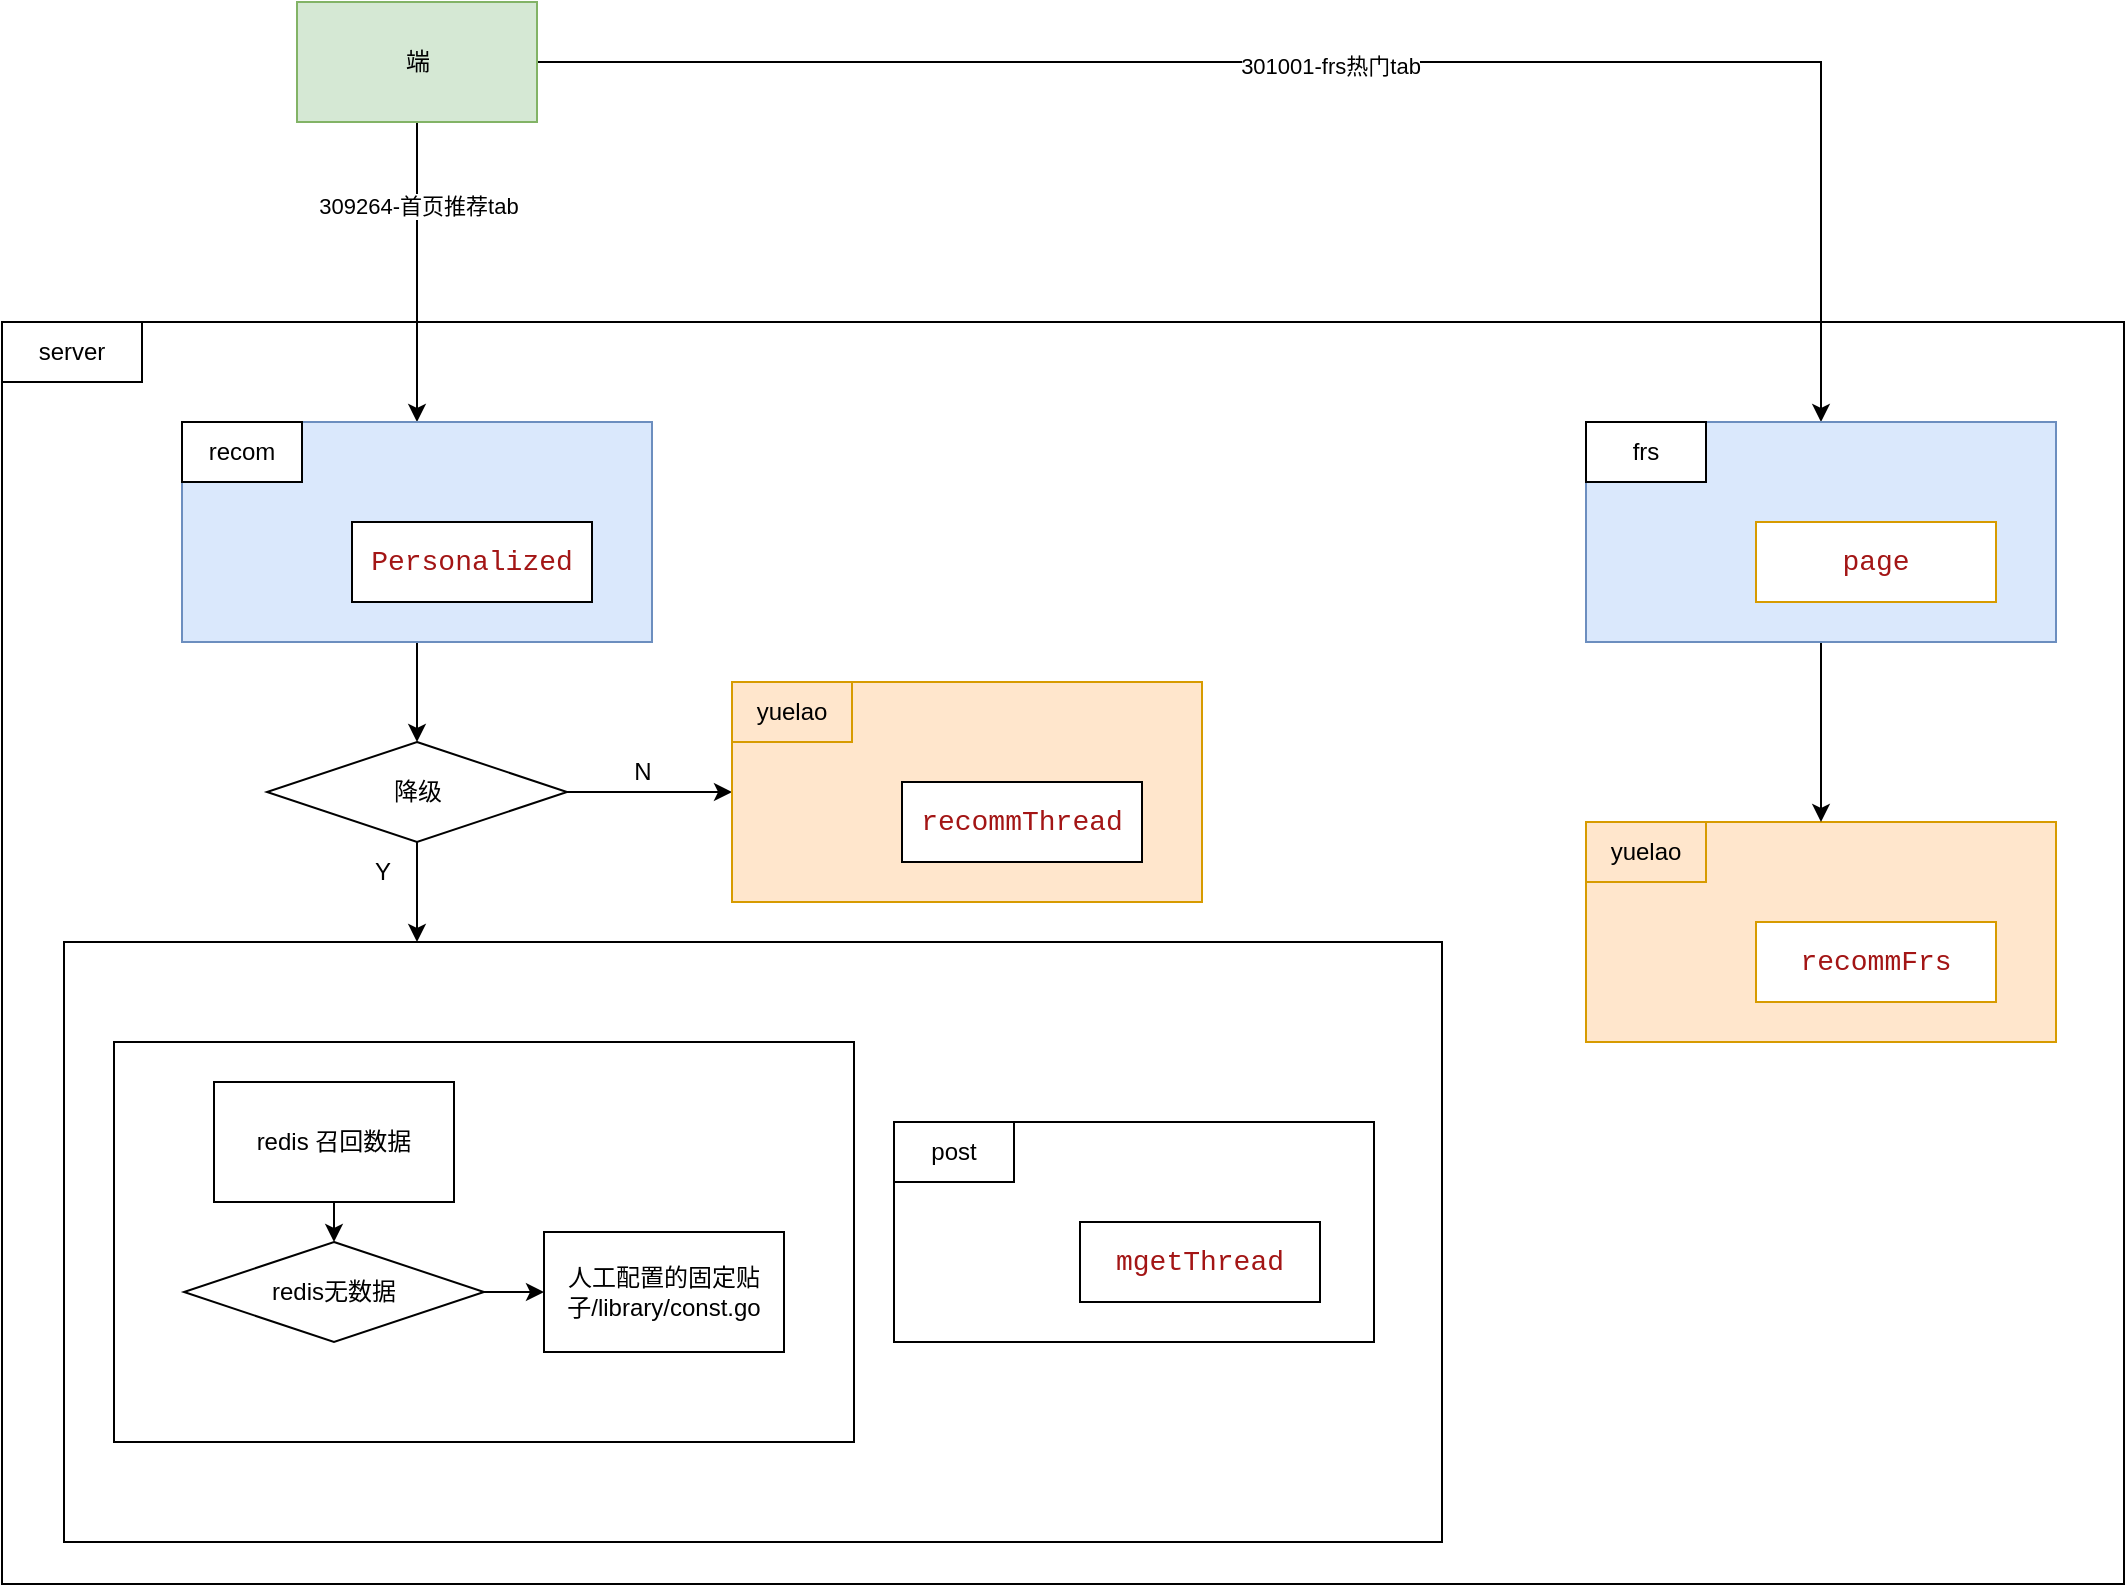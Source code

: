 <mxfile version="24.0.7" type="github">
  <diagram name="第 1 页" id="jMIt_A9apV74xbEOCI5m">
    <mxGraphModel dx="1509" dy="732" grid="0" gridSize="10" guides="1" tooltips="1" connect="1" arrows="1" fold="1" page="1" pageScale="1" pageWidth="827" pageHeight="1169" math="0" shadow="0">
      <root>
        <mxCell id="0" />
        <mxCell id="1" parent="0" />
        <mxCell id="-Qchcq1iiCLGdD8chXgn-72" value="" style="group" vertex="1" connectable="0" parent="1">
          <mxGeometry x="73" y="150" width="1061" height="791" as="geometry" />
        </mxCell>
        <mxCell id="-Qchcq1iiCLGdD8chXgn-47" style="edgeStyle=orthogonalEdgeStyle;rounded=0;orthogonalLoop=1;jettySize=auto;html=1;exitX=1;exitY=0.5;exitDx=0;exitDy=0;entryX=0.5;entryY=0;entryDx=0;entryDy=0;" edge="1" parent="-Qchcq1iiCLGdD8chXgn-72" source="-Qchcq1iiCLGdD8chXgn-2" target="-Qchcq1iiCLGdD8chXgn-54">
          <mxGeometry relative="1" as="geometry">
            <mxPoint x="635" y="30" as="targetPoint" />
          </mxGeometry>
        </mxCell>
        <mxCell id="-Qchcq1iiCLGdD8chXgn-48" value="301001-frs热门tab" style="edgeLabel;html=1;align=center;verticalAlign=middle;resizable=0;points=[];container=0;" vertex="1" connectable="0" parent="-Qchcq1iiCLGdD8chXgn-47">
          <mxGeometry x="-0.035" y="-2" relative="1" as="geometry">
            <mxPoint as="offset" />
          </mxGeometry>
        </mxCell>
        <mxCell id="-Qchcq1iiCLGdD8chXgn-70" style="edgeStyle=orthogonalEdgeStyle;rounded=0;orthogonalLoop=1;jettySize=auto;html=1;exitX=0.5;exitY=1;exitDx=0;exitDy=0;entryX=0.5;entryY=0;entryDx=0;entryDy=0;" edge="1" parent="-Qchcq1iiCLGdD8chXgn-72" source="-Qchcq1iiCLGdD8chXgn-2" target="-Qchcq1iiCLGdD8chXgn-24">
          <mxGeometry relative="1" as="geometry" />
        </mxCell>
        <mxCell id="-Qchcq1iiCLGdD8chXgn-71" value="309264-首页推荐tab" style="edgeLabel;html=1;align=center;verticalAlign=middle;resizable=0;points=[];" vertex="1" connectable="0" parent="-Qchcq1iiCLGdD8chXgn-70">
          <mxGeometry x="-0.437" relative="1" as="geometry">
            <mxPoint as="offset" />
          </mxGeometry>
        </mxCell>
        <mxCell id="-Qchcq1iiCLGdD8chXgn-2" value="端" style="rounded=0;whiteSpace=wrap;html=1;fillColor=#d5e8d4;strokeColor=#82b366;container=0;" vertex="1" parent="-Qchcq1iiCLGdD8chXgn-72">
          <mxGeometry x="147.5" width="120" height="60" as="geometry" />
        </mxCell>
        <mxCell id="-Qchcq1iiCLGdD8chXgn-21" style="edgeStyle=orthogonalEdgeStyle;rounded=0;orthogonalLoop=1;jettySize=auto;html=1;exitX=1;exitY=0.5;exitDx=0;exitDy=0;entryX=0;entryY=0.5;entryDx=0;entryDy=0;" edge="1" parent="-Qchcq1iiCLGdD8chXgn-72" source="-Qchcq1iiCLGdD8chXgn-12" target="-Qchcq1iiCLGdD8chXgn-4">
          <mxGeometry relative="1" as="geometry" />
        </mxCell>
        <mxCell id="-Qchcq1iiCLGdD8chXgn-22" style="edgeStyle=orthogonalEdgeStyle;rounded=0;orthogonalLoop=1;jettySize=auto;html=1;exitX=0.5;exitY=1;exitDx=0;exitDy=0;entryX=0.5;entryY=0;entryDx=0;entryDy=0;" edge="1" parent="-Qchcq1iiCLGdD8chXgn-72" source="-Qchcq1iiCLGdD8chXgn-12">
          <mxGeometry relative="1" as="geometry">
            <mxPoint x="207.5" y="470" as="targetPoint" />
          </mxGeometry>
        </mxCell>
        <mxCell id="-Qchcq1iiCLGdD8chXgn-12" value="降级" style="rhombus;whiteSpace=wrap;html=1;container=0;" vertex="1" parent="-Qchcq1iiCLGdD8chXgn-72">
          <mxGeometry x="132.5" y="370" width="150" height="50" as="geometry" />
        </mxCell>
        <mxCell id="-Qchcq1iiCLGdD8chXgn-16" value="" style="group;fillColor=#ffe6cc;strokeColor=#d79b00;container=0;" vertex="1" connectable="0" parent="-Qchcq1iiCLGdD8chXgn-72">
          <mxGeometry x="365" y="340" width="235" height="110" as="geometry" />
        </mxCell>
        <mxCell id="-Qchcq1iiCLGdD8chXgn-18" value="server" style="whiteSpace=wrap;html=1;container=0;" vertex="1" parent="-Qchcq1iiCLGdD8chXgn-72">
          <mxGeometry y="160" width="70" height="30" as="geometry" />
        </mxCell>
        <mxCell id="-Qchcq1iiCLGdD8chXgn-27" style="edgeStyle=orthogonalEdgeStyle;rounded=0;orthogonalLoop=1;jettySize=auto;html=1;exitX=0.5;exitY=1;exitDx=0;exitDy=0;entryX=0.5;entryY=0;entryDx=0;entryDy=0;" edge="1" parent="-Qchcq1iiCLGdD8chXgn-72" source="-Qchcq1iiCLGdD8chXgn-24" target="-Qchcq1iiCLGdD8chXgn-12">
          <mxGeometry relative="1" as="geometry" />
        </mxCell>
        <mxCell id="-Qchcq1iiCLGdD8chXgn-28" value="Y" style="text;html=1;align=center;verticalAlign=middle;resizable=0;points=[];autosize=1;strokeColor=none;fillColor=none;container=0;" vertex="1" parent="-Qchcq1iiCLGdD8chXgn-72">
          <mxGeometry x="175" y="420" width="30" height="30" as="geometry" />
        </mxCell>
        <mxCell id="-Qchcq1iiCLGdD8chXgn-29" value="N" style="text;html=1;align=center;verticalAlign=middle;resizable=0;points=[];autosize=1;strokeColor=none;fillColor=none;container=0;" vertex="1" parent="-Qchcq1iiCLGdD8chXgn-72">
          <mxGeometry x="305" y="370" width="30" height="30" as="geometry" />
        </mxCell>
        <mxCell id="-Qchcq1iiCLGdD8chXgn-3" value="" style="rounded=0;whiteSpace=wrap;html=1;fillColor=none;container=0;" vertex="1" parent="-Qchcq1iiCLGdD8chXgn-72">
          <mxGeometry y="160" width="1061" height="631" as="geometry" />
        </mxCell>
        <mxCell id="-Qchcq1iiCLGdD8chXgn-4" value="" style="rounded=0;whiteSpace=wrap;html=1;fillColor=#ffe6cc;strokeColor=#d79b00;container=0;" vertex="1" parent="-Qchcq1iiCLGdD8chXgn-72">
          <mxGeometry x="365" y="340" width="235" height="110" as="geometry" />
        </mxCell>
        <mxCell id="-Qchcq1iiCLGdD8chXgn-9" value="&lt;span style=&quot;color: rgb(163, 21, 21); font-family: Consolas, Menlo, Courier, monospace; font-size: 14px; text-align: start; white-space: pre-wrap; background-color: rgb(255, 255, 255);&quot;&gt;recommThread&lt;/span&gt;" style="rounded=0;whiteSpace=wrap;html=1;container=0;" vertex="1" parent="-Qchcq1iiCLGdD8chXgn-72">
          <mxGeometry x="450" y="390" width="120" height="40" as="geometry" />
        </mxCell>
        <mxCell id="-Qchcq1iiCLGdD8chXgn-15" value="yuelao" style="whiteSpace=wrap;html=1;fillColor=#ffe6cc;strokeColor=#d79b00;container=0;" vertex="1" parent="-Qchcq1iiCLGdD8chXgn-72">
          <mxGeometry x="365" y="340" width="60" height="30" as="geometry" />
        </mxCell>
        <mxCell id="-Qchcq1iiCLGdD8chXgn-24" value="" style="rounded=0;whiteSpace=wrap;html=1;container=0;fillColor=#dae8fc;strokeColor=#6c8ebf;" vertex="1" parent="-Qchcq1iiCLGdD8chXgn-72">
          <mxGeometry x="90" y="210" width="235" height="110" as="geometry" />
        </mxCell>
        <mxCell id="-Qchcq1iiCLGdD8chXgn-25" value="&lt;span style=&quot;color: rgb(163, 21, 21); font-family: Consolas, Menlo, Courier, monospace; font-size: 14px; text-align: start; white-space: pre-wrap; background-color: rgb(255, 255, 255);&quot;&gt;Personalized&lt;/span&gt;" style="rounded=0;whiteSpace=wrap;html=1;container=0;" vertex="1" parent="-Qchcq1iiCLGdD8chXgn-72">
          <mxGeometry x="175" y="260" width="120" height="40" as="geometry" />
        </mxCell>
        <mxCell id="-Qchcq1iiCLGdD8chXgn-26" value="recom" style="whiteSpace=wrap;html=1;container=0;" vertex="1" parent="-Qchcq1iiCLGdD8chXgn-72">
          <mxGeometry x="90" y="210" width="60" height="30" as="geometry" />
        </mxCell>
        <mxCell id="-Qchcq1iiCLGdD8chXgn-31" value="" style="rounded=0;whiteSpace=wrap;html=1;container=0;" vertex="1" parent="-Qchcq1iiCLGdD8chXgn-72">
          <mxGeometry x="446" y="560" width="240" height="110" as="geometry" />
        </mxCell>
        <mxCell id="-Qchcq1iiCLGdD8chXgn-32" value="&lt;span style=&quot;color: rgb(163, 21, 21); font-family: Consolas, Menlo, Courier, monospace; font-size: 14px; text-align: start; white-space: pre-wrap; background-color: rgb(255, 255, 255);&quot;&gt;mgetThread&lt;/span&gt;" style="rounded=0;whiteSpace=wrap;html=1;container=0;" vertex="1" parent="-Qchcq1iiCLGdD8chXgn-72">
          <mxGeometry x="539" y="610" width="120" height="40" as="geometry" />
        </mxCell>
        <mxCell id="-Qchcq1iiCLGdD8chXgn-33" value="post" style="whiteSpace=wrap;html=1;container=0;" vertex="1" parent="-Qchcq1iiCLGdD8chXgn-72">
          <mxGeometry x="446" y="560" width="60" height="30" as="geometry" />
        </mxCell>
        <mxCell id="-Qchcq1iiCLGdD8chXgn-39" value="" style="whiteSpace=wrap;html=1;container=0;" vertex="1" parent="-Qchcq1iiCLGdD8chXgn-72">
          <mxGeometry x="56" y="520" width="370" height="200" as="geometry" />
        </mxCell>
        <mxCell id="-Qchcq1iiCLGdD8chXgn-37" style="edgeStyle=orthogonalEdgeStyle;rounded=0;orthogonalLoop=1;jettySize=auto;html=1;exitX=0.5;exitY=1;exitDx=0;exitDy=0;entryX=0.5;entryY=0;entryDx=0;entryDy=0;" edge="1" parent="-Qchcq1iiCLGdD8chXgn-72" source="-Qchcq1iiCLGdD8chXgn-34" target="-Qchcq1iiCLGdD8chXgn-36">
          <mxGeometry relative="1" as="geometry" />
        </mxCell>
        <mxCell id="-Qchcq1iiCLGdD8chXgn-34" value="redis 召回数据" style="whiteSpace=wrap;html=1;container=0;" vertex="1" parent="-Qchcq1iiCLGdD8chXgn-72">
          <mxGeometry x="106" y="540" width="120" height="60" as="geometry" />
        </mxCell>
        <mxCell id="-Qchcq1iiCLGdD8chXgn-35" value="人工配置的固定贴子/library/const.go" style="whiteSpace=wrap;html=1;container=0;" vertex="1" parent="-Qchcq1iiCLGdD8chXgn-72">
          <mxGeometry x="271" y="615" width="120" height="60" as="geometry" />
        </mxCell>
        <mxCell id="-Qchcq1iiCLGdD8chXgn-38" style="edgeStyle=orthogonalEdgeStyle;rounded=0;orthogonalLoop=1;jettySize=auto;html=1;exitX=1;exitY=0.5;exitDx=0;exitDy=0;entryX=0;entryY=0.5;entryDx=0;entryDy=0;" edge="1" parent="-Qchcq1iiCLGdD8chXgn-72" source="-Qchcq1iiCLGdD8chXgn-36" target="-Qchcq1iiCLGdD8chXgn-35">
          <mxGeometry relative="1" as="geometry" />
        </mxCell>
        <mxCell id="-Qchcq1iiCLGdD8chXgn-36" value="redis无数据" style="rhombus;whiteSpace=wrap;html=1;container=0;" vertex="1" parent="-Qchcq1iiCLGdD8chXgn-72">
          <mxGeometry x="91" y="620" width="150" height="50" as="geometry" />
        </mxCell>
        <mxCell id="-Qchcq1iiCLGdD8chXgn-41" value="" style="rounded=0;whiteSpace=wrap;html=1;fillColor=none;container=0;" vertex="1" parent="-Qchcq1iiCLGdD8chXgn-72">
          <mxGeometry x="31" y="470" width="689" height="300" as="geometry" />
        </mxCell>
        <mxCell id="-Qchcq1iiCLGdD8chXgn-50" value="" style="rounded=0;whiteSpace=wrap;html=1;fillColor=#ffe6cc;strokeColor=#d79b00;container=0;" vertex="1" parent="-Qchcq1iiCLGdD8chXgn-72">
          <mxGeometry x="792" y="410" width="235" height="110" as="geometry" />
        </mxCell>
        <mxCell id="-Qchcq1iiCLGdD8chXgn-51" value="&lt;span style=&quot;color: rgb(163, 21, 21); font-family: Consolas, Menlo, Courier, monospace; font-size: 14px; text-align: start; white-space: pre-wrap; background-color: rgb(255, 255, 255);&quot;&gt;recommFrs&lt;/span&gt;" style="rounded=0;whiteSpace=wrap;html=1;fillColor=default;strokeColor=#d79b00;container=0;" vertex="1" parent="-Qchcq1iiCLGdD8chXgn-72">
          <mxGeometry x="877" y="460" width="120" height="40" as="geometry" />
        </mxCell>
        <mxCell id="-Qchcq1iiCLGdD8chXgn-52" value="yuelao" style="whiteSpace=wrap;html=1;fillColor=#ffe6cc;strokeColor=#d79b00;container=0;" vertex="1" parent="-Qchcq1iiCLGdD8chXgn-72">
          <mxGeometry x="792" y="410" width="60" height="30" as="geometry" />
        </mxCell>
        <mxCell id="-Qchcq1iiCLGdD8chXgn-67" style="edgeStyle=orthogonalEdgeStyle;rounded=0;orthogonalLoop=1;jettySize=auto;html=1;exitX=0.5;exitY=1;exitDx=0;exitDy=0;entryX=0.5;entryY=0;entryDx=0;entryDy=0;" edge="1" parent="-Qchcq1iiCLGdD8chXgn-72" source="-Qchcq1iiCLGdD8chXgn-54" target="-Qchcq1iiCLGdD8chXgn-50">
          <mxGeometry relative="1" as="geometry" />
        </mxCell>
        <mxCell id="-Qchcq1iiCLGdD8chXgn-54" value="" style="rounded=0;whiteSpace=wrap;html=1;container=0;fillColor=#dae8fc;strokeColor=#6c8ebf;" vertex="1" parent="-Qchcq1iiCLGdD8chXgn-72">
          <mxGeometry x="792" y="210" width="235" height="110" as="geometry" />
        </mxCell>
        <mxCell id="-Qchcq1iiCLGdD8chXgn-55" value="&lt;span style=&quot;color: rgb(163, 21, 21); font-family: Consolas, Menlo, Courier, monospace; font-size: 14px; text-align: start; white-space: pre-wrap; background-color: rgb(255, 255, 255);&quot;&gt;page&lt;/span&gt;" style="rounded=0;whiteSpace=wrap;html=1;fillColor=default;strokeColor=#d79b00;container=0;" vertex="1" parent="-Qchcq1iiCLGdD8chXgn-72">
          <mxGeometry x="877" y="260" width="120" height="40" as="geometry" />
        </mxCell>
        <mxCell id="-Qchcq1iiCLGdD8chXgn-56" value="frs" style="whiteSpace=wrap;html=1;container=0;" vertex="1" parent="-Qchcq1iiCLGdD8chXgn-72">
          <mxGeometry x="792" y="210" width="60" height="30" as="geometry" />
        </mxCell>
      </root>
    </mxGraphModel>
  </diagram>
</mxfile>

